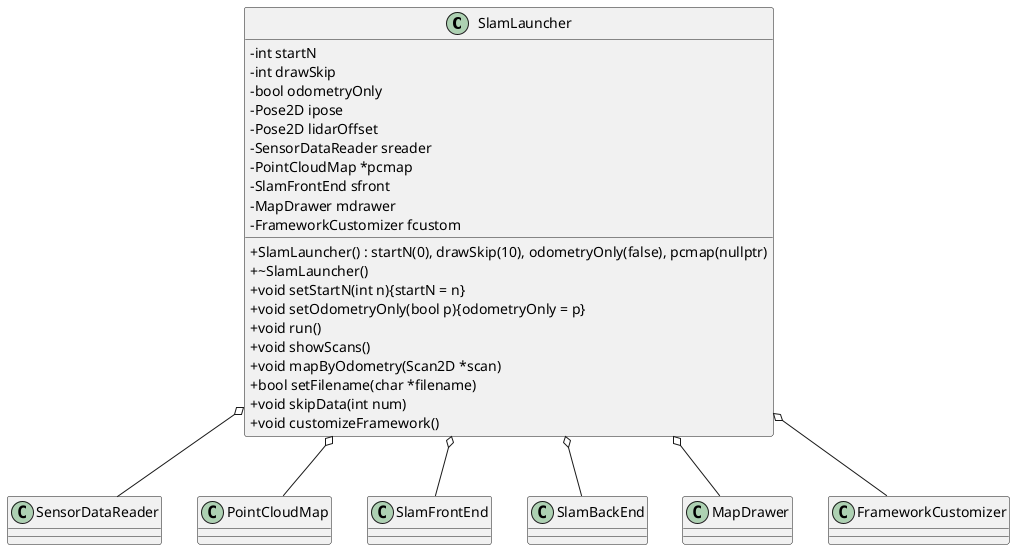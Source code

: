 @startuml

skinparam classAttributeIconSize 0

class SlamLauncher
{
    - int startN
    - int drawSkip
    - bool odometryOnly
    - Pose2D ipose
    - Pose2D lidarOffset
    - SensorDataReader sreader
    - PointCloudMap *pcmap
    - SlamFrontEnd sfront
    - MapDrawer mdrawer
    - FrameworkCustomizer fcustom
    + SlamLauncher() : startN(0), drawSkip(10), odometryOnly(false), pcmap(nullptr)
    + ~SlamLauncher()
    + void setStartN(int n){startN = n}
    + void setOdometryOnly(bool p){odometryOnly = p}
    + void run()
    + void showScans()
    + void mapByOdometry(Scan2D *scan)
    + bool setFilename(char *filename)
    + void skipData(int num)
    + void customizeFramework()
}

SlamLauncher o-- SensorDataReader
SlamLauncher o-- PointCloudMap
SlamLauncher o-- SlamFrontEnd
SlamLauncher o-- SlamBackEnd
SlamLauncher o-- MapDrawer
SlamLauncher o-- FrameworkCustomizer

@enduml